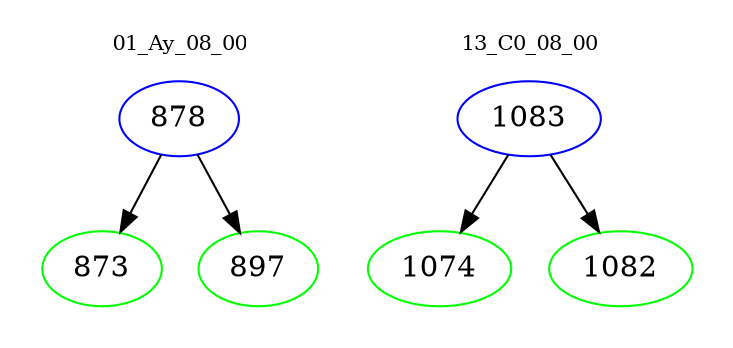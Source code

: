 digraph{
subgraph cluster_0 {
color = white
label = "01_Ay_08_00";
fontsize=10;
T0_878 [label="878", color="blue"]
T0_878 -> T0_873 [color="black"]
T0_873 [label="873", color="green"]
T0_878 -> T0_897 [color="black"]
T0_897 [label="897", color="green"]
}
subgraph cluster_1 {
color = white
label = "13_C0_08_00";
fontsize=10;
T1_1083 [label="1083", color="blue"]
T1_1083 -> T1_1074 [color="black"]
T1_1074 [label="1074", color="green"]
T1_1083 -> T1_1082 [color="black"]
T1_1082 [label="1082", color="green"]
}
}
